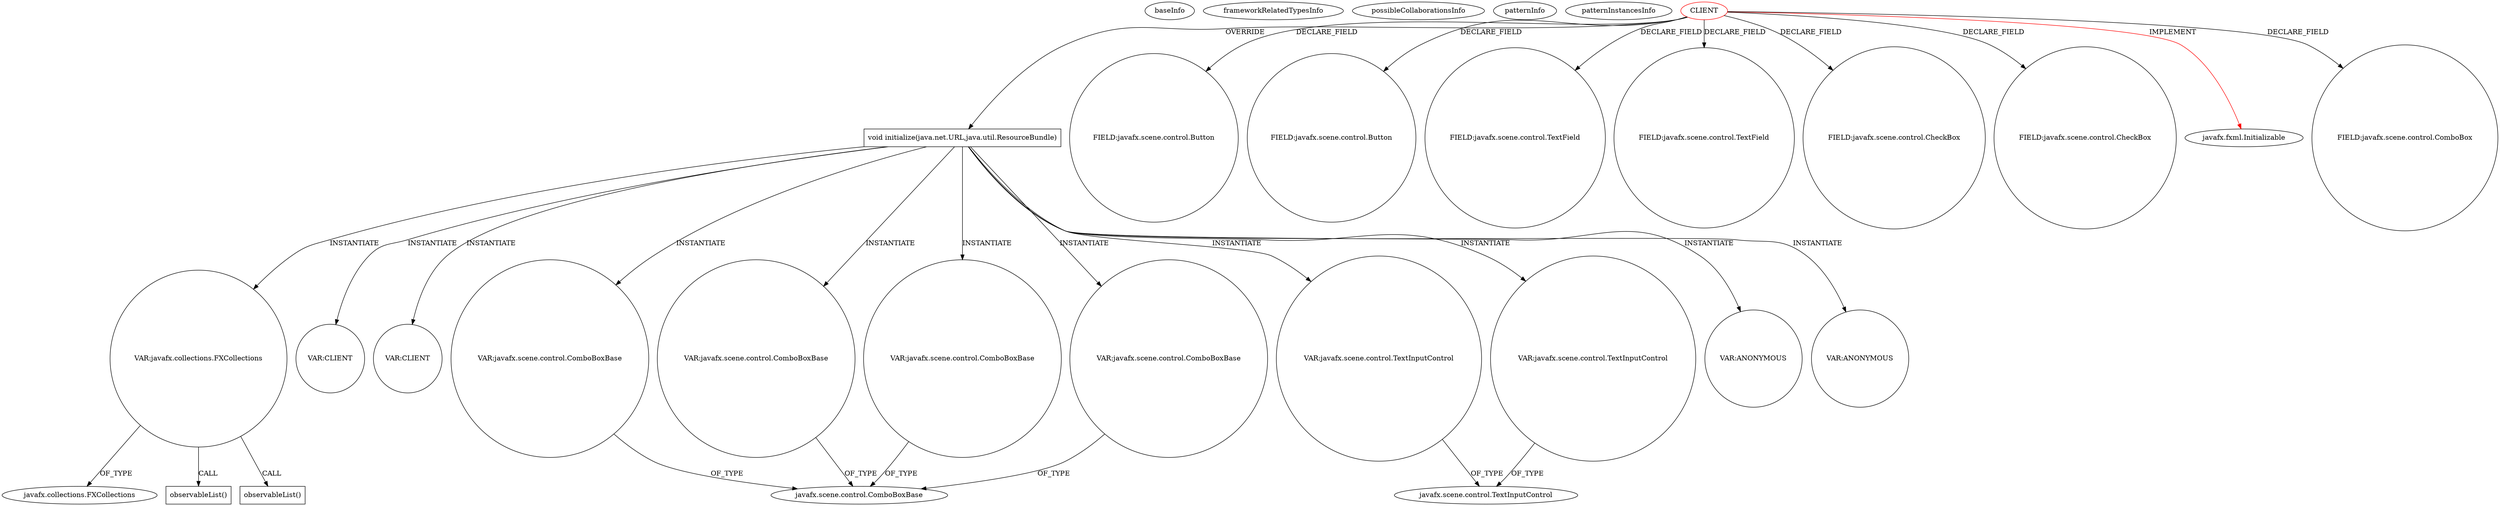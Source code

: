 digraph {
baseInfo[graphId=975,category="pattern",isAnonymous=false,possibleRelation=false]
frameworkRelatedTypesInfo[0="javafx.fxml.Initializable"]
possibleCollaborationsInfo[]
patternInfo[frequency=2.0,patternRootClient=0]
patternInstancesInfo[0="novosga-painel-fx~/novosga-painel-fx/painel-fx-master/src/org/novosga/painel/client/ui/Controller.java~Controller~3787",1="borissuska-csv-tools~/borissuska-csv-tools/csv-tools-master/src/main/java/sk/suska/csv_tools/ui/FormController.java~FormController~2203"]
67[label="javafx.collections.FXCollections",vertexType="FRAMEWORK_CLASS_TYPE",isFrameworkType=false]
65[label="VAR:javafx.collections.FXCollections",vertexType="VARIABLE_EXPRESION",isFrameworkType=false,shape=circle]
69[label="observableList()",vertexType="INSIDE_CALL",isFrameworkType=false,shape=box]
46[label="void initialize(java.net.URL,java.util.ResourceBundle)",vertexType="OVERRIDING_METHOD_DECLARATION",isFrameworkType=false,shape=box]
0[label="CLIENT",vertexType="ROOT_CLIENT_CLASS_DECLARATION",isFrameworkType=false,color=red]
42[label="FIELD:javafx.scene.control.Button",vertexType="FIELD_DECLARATION",isFrameworkType=false,shape=circle]
18[label="FIELD:javafx.scene.control.Button",vertexType="FIELD_DECLARATION",isFrameworkType=false,shape=circle]
66[label="observableList()",vertexType="INSIDE_CALL",isFrameworkType=false,shape=box]
163[label="VAR:CLIENT",vertexType="VARIABLE_EXPRESION",isFrameworkType=false,shape=circle]
172[label="VAR:CLIENT",vertexType="VARIABLE_EXPRESION",isFrameworkType=false,shape=circle]
88[label="VAR:javafx.scene.control.ComboBoxBase",vertexType="VARIABLE_EXPRESION",isFrameworkType=false,shape=circle]
121[label="VAR:javafx.scene.control.ComboBoxBase",vertexType="VARIABLE_EXPRESION",isFrameworkType=false,shape=circle]
97[label="VAR:javafx.scene.control.ComboBoxBase",vertexType="VARIABLE_EXPRESION",isFrameworkType=false,shape=circle]
73[label="VAR:javafx.scene.control.ComboBoxBase",vertexType="VARIABLE_EXPRESION",isFrameworkType=false,shape=circle]
127[label="VAR:javafx.scene.control.TextInputControl",vertexType="VARIABLE_EXPRESION",isFrameworkType=false,shape=circle]
57[label="VAR:javafx.scene.control.TextInputControl",vertexType="VARIABLE_EXPRESION",isFrameworkType=false,shape=circle]
52[label="javafx.scene.control.TextInputControl",vertexType="FRAMEWORK_CLASS_TYPE",isFrameworkType=false]
10[label="FIELD:javafx.scene.control.TextField",vertexType="FIELD_DECLARATION",isFrameworkType=false,shape=circle]
8[label="FIELD:javafx.scene.control.TextField",vertexType="FIELD_DECLARATION",isFrameworkType=false,shape=circle]
44[label="FIELD:javafx.scene.control.CheckBox",vertexType="FIELD_DECLARATION",isFrameworkType=false,shape=circle]
40[label="FIELD:javafx.scene.control.CheckBox",vertexType="FIELD_DECLARATION",isFrameworkType=false,shape=circle]
54[label="VAR:ANONYMOUS",vertexType="VARIABLE_EXPRESION",isFrameworkType=false,shape=circle]
131[label="VAR:ANONYMOUS",vertexType="VARIABLE_EXPRESION",isFrameworkType=false,shape=circle]
75[label="javafx.scene.control.ComboBoxBase",vertexType="FRAMEWORK_CLASS_TYPE",isFrameworkType=false]
1[label="javafx.fxml.Initializable",vertexType="FRAMEWORK_INTERFACE_TYPE",isFrameworkType=false]
32[label="FIELD:javafx.scene.control.ComboBox",vertexType="FIELD_DECLARATION",isFrameworkType=false,shape=circle]
0->46[label="OVERRIDE"]
0->32[label="DECLARE_FIELD"]
46->121[label="INSTANTIATE"]
46->88[label="INSTANTIATE"]
121->75[label="OF_TYPE"]
65->69[label="CALL"]
73->75[label="OF_TYPE"]
0->8[label="DECLARE_FIELD"]
46->54[label="INSTANTIATE"]
46->65[label="INSTANTIATE"]
0->18[label="DECLARE_FIELD"]
97->75[label="OF_TYPE"]
46->73[label="INSTANTIATE"]
46->97[label="INSTANTIATE"]
127->52[label="OF_TYPE"]
0->10[label="DECLARE_FIELD"]
0->44[label="DECLARE_FIELD"]
88->75[label="OF_TYPE"]
46->163[label="INSTANTIATE"]
0->40[label="DECLARE_FIELD"]
46->172[label="INSTANTIATE"]
0->42[label="DECLARE_FIELD"]
46->131[label="INSTANTIATE"]
46->57[label="INSTANTIATE"]
0->1[label="IMPLEMENT",color=red]
65->67[label="OF_TYPE"]
57->52[label="OF_TYPE"]
65->66[label="CALL"]
46->127[label="INSTANTIATE"]
}
